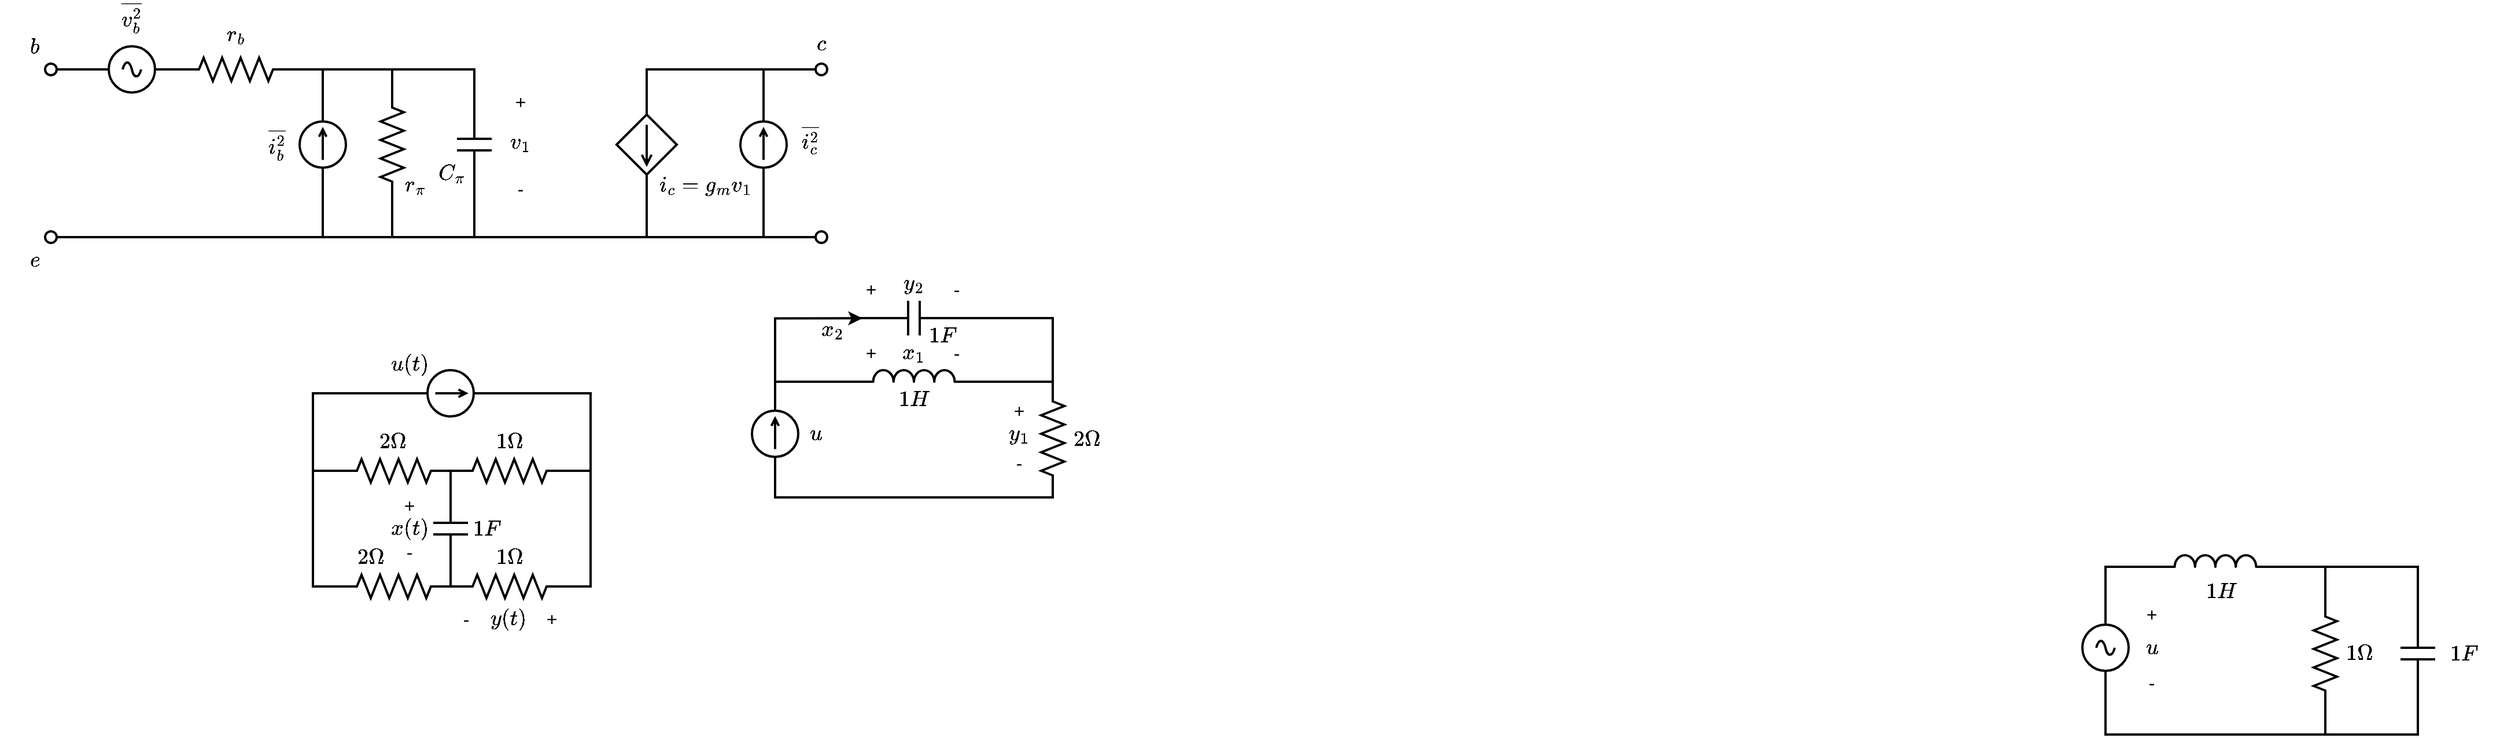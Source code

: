<mxfile version="24.7.17">
  <diagram name="Page-1" id="0w1mzpmu9eaHcm5onp4b">
    <mxGraphModel dx="740" dy="-730" grid="1" gridSize="10" guides="1" tooltips="1" connect="1" arrows="1" fold="1" page="1" pageScale="1" pageWidth="827" pageHeight="1169" math="1" shadow="0">
      <root>
        <mxCell id="0" />
        <mxCell id="1" parent="0" />
        <mxCell id="32kUZFHJpmoqQEF3fDb8-13" value="" style="pointerEvents=1;verticalLabelPosition=bottom;shadow=0;dashed=0;align=center;html=1;verticalAlign=top;shape=mxgraph.electrical.resistors.resistor_2;rotation=90;strokeWidth=2;" parent="1" vertex="1">
          <mxGeometry x="2000" y="1955" width="100" height="20" as="geometry" />
        </mxCell>
        <mxCell id="32kUZFHJpmoqQEF3fDb8-14" value="$$1F$$" style="text;html=1;align=center;verticalAlign=middle;whiteSpace=wrap;rounded=0;fontSize=16;" parent="1" vertex="1">
          <mxGeometry x="2140" y="1950" width="60" height="30" as="geometry" />
        </mxCell>
        <mxCell id="32kUZFHJpmoqQEF3fDb8-15" value="" style="pointerEvents=1;verticalLabelPosition=bottom;shadow=0;dashed=0;align=center;html=1;verticalAlign=top;shape=mxgraph.electrical.signal_sources.source;aspect=fixed;points=[[0.5,0,0],[1,0.5,0],[0.5,1,0],[0,0.5,0]];elSignalType=ac;strokeWidth=2;" parent="1" vertex="1">
          <mxGeometry x="1840" y="1940" width="40" height="40" as="geometry" />
        </mxCell>
        <mxCell id="32kUZFHJpmoqQEF3fDb8-16" value="" style="pointerEvents=1;verticalLabelPosition=bottom;shadow=0;dashed=0;align=center;html=1;verticalAlign=top;shape=mxgraph.electrical.inductors.inductor_3;strokeWidth=2;rotation=0;" parent="1" vertex="1">
          <mxGeometry x="1900" y="1880" width="110" height="10" as="geometry" />
        </mxCell>
        <mxCell id="32kUZFHJpmoqQEF3fDb8-17" value="" style="pointerEvents=1;verticalLabelPosition=bottom;shadow=0;dashed=0;align=center;html=1;verticalAlign=top;shape=mxgraph.electrical.capacitors.capacitor_1;rotation=90;strokeWidth=2;" parent="1" vertex="1">
          <mxGeometry x="2080" y="1950" width="100" height="30" as="geometry" />
        </mxCell>
        <mxCell id="32kUZFHJpmoqQEF3fDb8-18" style="edgeStyle=orthogonalEdgeStyle;rounded=0;orthogonalLoop=1;jettySize=auto;html=1;exitX=0.5;exitY=0;exitDx=0;exitDy=0;exitPerimeter=0;entryX=0;entryY=1;entryDx=0;entryDy=0;entryPerimeter=0;strokeWidth=2;endArrow=none;endFill=0;" parent="1" source="32kUZFHJpmoqQEF3fDb8-15" target="32kUZFHJpmoqQEF3fDb8-16" edge="1">
          <mxGeometry relative="1" as="geometry">
            <Array as="points">
              <mxPoint x="1860" y="1890" />
            </Array>
          </mxGeometry>
        </mxCell>
        <mxCell id="32kUZFHJpmoqQEF3fDb8-19" style="edgeStyle=orthogonalEdgeStyle;rounded=0;orthogonalLoop=1;jettySize=auto;html=1;exitX=1;exitY=1;exitDx=0;exitDy=0;exitPerimeter=0;entryX=0;entryY=0.5;entryDx=0;entryDy=0;entryPerimeter=0;strokeWidth=2;endArrow=none;endFill=0;" parent="1" source="32kUZFHJpmoqQEF3fDb8-16" target="32kUZFHJpmoqQEF3fDb8-13" edge="1">
          <mxGeometry relative="1" as="geometry">
            <Array as="points">
              <mxPoint x="2050" y="1890" />
            </Array>
          </mxGeometry>
        </mxCell>
        <mxCell id="32kUZFHJpmoqQEF3fDb8-20" style="edgeStyle=orthogonalEdgeStyle;rounded=0;orthogonalLoop=1;jettySize=auto;html=1;exitX=1;exitY=1;exitDx=0;exitDy=0;exitPerimeter=0;entryX=0;entryY=0.5;entryDx=0;entryDy=0;entryPerimeter=0;strokeWidth=2;endArrow=none;endFill=0;" parent="1" source="32kUZFHJpmoqQEF3fDb8-16" target="32kUZFHJpmoqQEF3fDb8-17" edge="1">
          <mxGeometry relative="1" as="geometry">
            <Array as="points">
              <mxPoint x="2130" y="1890" />
            </Array>
          </mxGeometry>
        </mxCell>
        <mxCell id="32kUZFHJpmoqQEF3fDb8-21" style="edgeStyle=orthogonalEdgeStyle;rounded=0;orthogonalLoop=1;jettySize=auto;html=1;exitX=0.5;exitY=1;exitDx=0;exitDy=0;exitPerimeter=0;entryX=1;entryY=0.5;entryDx=0;entryDy=0;entryPerimeter=0;strokeWidth=2;endArrow=none;endFill=0;" parent="1" source="32kUZFHJpmoqQEF3fDb8-15" target="32kUZFHJpmoqQEF3fDb8-13" edge="1">
          <mxGeometry relative="1" as="geometry" />
        </mxCell>
        <mxCell id="32kUZFHJpmoqQEF3fDb8-22" style="edgeStyle=orthogonalEdgeStyle;rounded=0;orthogonalLoop=1;jettySize=auto;html=1;exitX=0.5;exitY=1;exitDx=0;exitDy=0;exitPerimeter=0;entryX=1;entryY=0.5;entryDx=0;entryDy=0;entryPerimeter=0;strokeWidth=2;endArrow=none;endFill=0;" parent="1" source="32kUZFHJpmoqQEF3fDb8-15" target="32kUZFHJpmoqQEF3fDb8-17" edge="1">
          <mxGeometry relative="1" as="geometry" />
        </mxCell>
        <mxCell id="32kUZFHJpmoqQEF3fDb8-23" value="$$1\Omega$$" style="text;html=1;align=center;verticalAlign=middle;whiteSpace=wrap;rounded=0;fontSize=16;" parent="1" vertex="1">
          <mxGeometry x="2050" y="1950" width="60" height="30" as="geometry" />
        </mxCell>
        <mxCell id="32kUZFHJpmoqQEF3fDb8-24" value="$$1H$$" style="text;html=1;align=center;verticalAlign=middle;whiteSpace=wrap;rounded=0;fontSize=16;" parent="1" vertex="1">
          <mxGeometry x="1930" y="1896" width="60" height="30" as="geometry" />
        </mxCell>
        <mxCell id="32kUZFHJpmoqQEF3fDb8-25" value="$$u$$" style="text;html=1;align=center;verticalAlign=middle;whiteSpace=wrap;rounded=0;fontSize=16;" parent="1" vertex="1">
          <mxGeometry x="1870" y="1945" width="60" height="30" as="geometry" />
        </mxCell>
        <mxCell id="32kUZFHJpmoqQEF3fDb8-26" value="+" style="text;html=1;align=center;verticalAlign=middle;whiteSpace=wrap;rounded=0;fontSize=16;" parent="1" vertex="1">
          <mxGeometry x="1893" y="1926" width="14" height="10" as="geometry" />
        </mxCell>
        <mxCell id="32kUZFHJpmoqQEF3fDb8-27" value="-" style="text;html=1;align=center;verticalAlign=middle;whiteSpace=wrap;rounded=0;fontSize=16;" parent="1" vertex="1">
          <mxGeometry x="1893" y="1985" width="14" height="10" as="geometry" />
        </mxCell>
        <mxCell id="8IhoKyWCHWBWaT3CL7iz-1" value="" style="pointerEvents=1;verticalLabelPosition=bottom;shadow=0;dashed=0;align=center;html=1;verticalAlign=top;shape=mxgraph.electrical.resistors.resistor_2;rotation=0;strokeWidth=2;" vertex="1" parent="1">
          <mxGeometry x="194" y="1450" width="100" height="20" as="geometry" />
        </mxCell>
        <mxCell id="8IhoKyWCHWBWaT3CL7iz-2" style="edgeStyle=orthogonalEdgeStyle;rounded=0;orthogonalLoop=1;jettySize=auto;html=1;exitX=0.5;exitY=1;exitDx=0;exitDy=0;exitPerimeter=0;entryX=1;entryY=0.5;entryDx=0;entryDy=0;strokeWidth=2;endArrow=none;endFill=0;" edge="1" parent="1" source="8IhoKyWCHWBWaT3CL7iz-3" target="8IhoKyWCHWBWaT3CL7iz-20">
          <mxGeometry relative="1" as="geometry" />
        </mxCell>
        <mxCell id="8IhoKyWCHWBWaT3CL7iz-3" value="" style="pointerEvents=1;verticalLabelPosition=bottom;shadow=0;dashed=0;align=center;html=1;verticalAlign=top;shape=mxgraph.electrical.signal_sources.source;aspect=fixed;points=[[0.5,0,0],[1,0.5,0],[0.5,1,0],[0,0.5,0]];elSignalType=dc2;elSourceType=dependent;strokeWidth=2;" vertex="1" parent="1">
          <mxGeometry x="573" y="1499" width="52" height="52" as="geometry" />
        </mxCell>
        <mxCell id="8IhoKyWCHWBWaT3CL7iz-4" style="edgeStyle=orthogonalEdgeStyle;rounded=0;orthogonalLoop=1;jettySize=auto;html=1;exitX=1;exitY=0.5;exitDx=0;exitDy=0;exitPerimeter=0;entryX=1;entryY=0.5;entryDx=0;entryDy=0;strokeWidth=2;endArrow=none;endFill=0;" edge="1" parent="1" source="8IhoKyWCHWBWaT3CL7iz-5" target="8IhoKyWCHWBWaT3CL7iz-20">
          <mxGeometry relative="1" as="geometry" />
        </mxCell>
        <mxCell id="8IhoKyWCHWBWaT3CL7iz-5" value="" style="pointerEvents=1;verticalLabelPosition=bottom;shadow=0;dashed=0;align=center;html=1;verticalAlign=top;shape=mxgraph.electrical.resistors.resistor_2;rotation=90;strokeWidth=2;" vertex="1" parent="1">
          <mxGeometry x="329" y="1515" width="100" height="20" as="geometry" />
        </mxCell>
        <mxCell id="8IhoKyWCHWBWaT3CL7iz-6" style="edgeStyle=orthogonalEdgeStyle;rounded=0;orthogonalLoop=1;jettySize=auto;html=1;exitX=0;exitY=0.5;exitDx=0;exitDy=0;exitPerimeter=0;endArrow=none;endFill=0;strokeWidth=2;" edge="1" parent="1" source="8IhoKyWCHWBWaT3CL7iz-8">
          <mxGeometry relative="1" as="geometry">
            <mxPoint x="380" y="1459.997" as="targetPoint" />
            <mxPoint x="410" y="1474.83" as="sourcePoint" />
            <Array as="points">
              <mxPoint x="450" y="1460" />
            </Array>
          </mxGeometry>
        </mxCell>
        <mxCell id="8IhoKyWCHWBWaT3CL7iz-7" style="edgeStyle=orthogonalEdgeStyle;rounded=0;orthogonalLoop=1;jettySize=auto;html=1;exitX=1;exitY=0.5;exitDx=0;exitDy=0;exitPerimeter=0;entryX=1;entryY=0.5;entryDx=0;entryDy=0;strokeWidth=2;endArrow=none;endFill=0;" edge="1" parent="1" source="8IhoKyWCHWBWaT3CL7iz-8" target="8IhoKyWCHWBWaT3CL7iz-20">
          <mxGeometry relative="1" as="geometry">
            <mxPoint x="140" y="1570" as="targetPoint" />
          </mxGeometry>
        </mxCell>
        <mxCell id="8IhoKyWCHWBWaT3CL7iz-8" value="" style="pointerEvents=1;verticalLabelPosition=bottom;shadow=0;dashed=0;align=center;html=1;verticalAlign=top;shape=mxgraph.electrical.capacitors.capacitor_1;strokeWidth=2;rotation=90;" vertex="1" parent="1">
          <mxGeometry x="400" y="1510" width="100" height="30" as="geometry" />
        </mxCell>
        <mxCell id="8IhoKyWCHWBWaT3CL7iz-9" style="edgeStyle=orthogonalEdgeStyle;rounded=0;orthogonalLoop=1;jettySize=auto;html=1;exitX=0;exitY=0.5;exitDx=0;exitDy=0;exitPerimeter=0;entryX=1;entryY=0.5;entryDx=0;entryDy=0;entryPerimeter=0;endArrow=none;endFill=0;strokeWidth=2;" edge="1" parent="1" source="8IhoKyWCHWBWaT3CL7iz-5" target="8IhoKyWCHWBWaT3CL7iz-1">
          <mxGeometry relative="1" as="geometry">
            <Array as="points">
              <mxPoint x="379" y="1460" />
            </Array>
          </mxGeometry>
        </mxCell>
        <mxCell id="8IhoKyWCHWBWaT3CL7iz-10" style="edgeStyle=orthogonalEdgeStyle;rounded=0;orthogonalLoop=1;jettySize=auto;html=1;exitX=0;exitY=0.5;exitDx=0;exitDy=0;exitPerimeter=0;endArrow=none;endFill=0;strokeWidth=2;" edge="1" parent="1" source="8IhoKyWCHWBWaT3CL7iz-19">
          <mxGeometry relative="1" as="geometry">
            <mxPoint x="89" y="1459.793" as="targetPoint" />
          </mxGeometry>
        </mxCell>
        <mxCell id="8IhoKyWCHWBWaT3CL7iz-11" value="" style="pointerEvents=1;verticalLabelPosition=bottom;shadow=0;dashed=0;align=center;html=1;verticalAlign=top;shape=mxgraph.electrical.signal_sources.source;aspect=fixed;points=[[0.5,0,0],[1,0.5,0],[0.5,1,0],[0,0.5,0]];elSignalType=ac;strokeWidth=2;" vertex="1" parent="1">
          <mxGeometry x="134" y="1440" width="40" height="40" as="geometry" />
        </mxCell>
        <mxCell id="8IhoKyWCHWBWaT3CL7iz-12" style="edgeStyle=orthogonalEdgeStyle;rounded=0;orthogonalLoop=1;jettySize=auto;html=1;exitX=0;exitY=0.5;exitDx=0;exitDy=0;exitPerimeter=0;entryX=1;entryY=0.5;entryDx=0;entryDy=0;entryPerimeter=0;strokeWidth=2;endArrow=none;endFill=0;" edge="1" parent="1" source="8IhoKyWCHWBWaT3CL7iz-1" target="8IhoKyWCHWBWaT3CL7iz-11">
          <mxGeometry relative="1" as="geometry" />
        </mxCell>
        <mxCell id="8IhoKyWCHWBWaT3CL7iz-13" style="edgeStyle=orthogonalEdgeStyle;rounded=0;orthogonalLoop=1;jettySize=auto;html=1;exitX=0;exitY=0.5;exitDx=0;exitDy=0;exitPerimeter=0;entryX=1;entryY=0.5;entryDx=0;entryDy=0;endArrow=none;endFill=0;strokeWidth=2;" edge="1" parent="1" source="8IhoKyWCHWBWaT3CL7iz-14" target="8IhoKyWCHWBWaT3CL7iz-20">
          <mxGeometry relative="1" as="geometry" />
        </mxCell>
        <mxCell id="8IhoKyWCHWBWaT3CL7iz-14" value="" style="pointerEvents=1;verticalLabelPosition=bottom;shadow=0;dashed=0;align=center;html=1;verticalAlign=top;shape=mxgraph.electrical.signal_sources.source;aspect=fixed;points=[[0.5,0,0],[1,0.5,0],[0.5,1,0],[0,0.5,0]];elSignalType=dc1;rotation=-90;strokeWidth=2;" vertex="1" parent="1">
          <mxGeometry x="299" y="1505" width="40" height="40" as="geometry" />
        </mxCell>
        <mxCell id="8IhoKyWCHWBWaT3CL7iz-15" style="edgeStyle=orthogonalEdgeStyle;rounded=0;orthogonalLoop=1;jettySize=auto;html=1;exitX=0;exitY=0.5;exitDx=0;exitDy=0;exitPerimeter=0;entryX=1;entryY=0.5;entryDx=0;entryDy=0;strokeWidth=2;endArrow=none;endFill=0;" edge="1" parent="1" source="8IhoKyWCHWBWaT3CL7iz-16" target="8IhoKyWCHWBWaT3CL7iz-20">
          <mxGeometry relative="1" as="geometry" />
        </mxCell>
        <mxCell id="8IhoKyWCHWBWaT3CL7iz-16" value="" style="pointerEvents=1;verticalLabelPosition=bottom;shadow=0;dashed=0;align=center;html=1;verticalAlign=top;shape=mxgraph.electrical.signal_sources.source;aspect=fixed;points=[[0.5,0,0],[1,0.5,0],[0.5,1,0],[0,0.5,0]];elSignalType=dc1;rotation=-90;strokeWidth=2;" vertex="1" parent="1">
          <mxGeometry x="680" y="1505" width="40" height="40" as="geometry" />
        </mxCell>
        <mxCell id="8IhoKyWCHWBWaT3CL7iz-17" style="edgeStyle=orthogonalEdgeStyle;rounded=0;orthogonalLoop=1;jettySize=auto;html=1;exitX=1;exitY=0.5;exitDx=0;exitDy=0;exitPerimeter=0;entryX=1;entryY=0.5;entryDx=0;entryDy=0;entryPerimeter=0;strokeWidth=2;endArrow=none;endFill=0;" edge="1" parent="1" source="8IhoKyWCHWBWaT3CL7iz-14" target="8IhoKyWCHWBWaT3CL7iz-1">
          <mxGeometry relative="1" as="geometry">
            <Array as="points">
              <mxPoint x="319" y="1500" />
              <mxPoint x="319" y="1460" />
            </Array>
          </mxGeometry>
        </mxCell>
        <mxCell id="8IhoKyWCHWBWaT3CL7iz-18" value="" style="edgeStyle=orthogonalEdgeStyle;rounded=0;orthogonalLoop=1;jettySize=auto;html=1;exitX=0;exitY=0.5;exitDx=0;exitDy=0;exitPerimeter=0;endArrow=none;endFill=0;strokeWidth=2;" edge="1" parent="1" source="8IhoKyWCHWBWaT3CL7iz-11" target="8IhoKyWCHWBWaT3CL7iz-19">
          <mxGeometry relative="1" as="geometry">
            <mxPoint x="89" y="1459.793" as="targetPoint" />
            <mxPoint x="134" y="1460" as="sourcePoint" />
          </mxGeometry>
        </mxCell>
        <mxCell id="8IhoKyWCHWBWaT3CL7iz-19" value="" style="ellipse;whiteSpace=wrap;html=1;aspect=fixed;strokeWidth=2;" vertex="1" parent="1">
          <mxGeometry x="79" y="1455" width="10" height="10" as="geometry" />
        </mxCell>
        <mxCell id="8IhoKyWCHWBWaT3CL7iz-20" value="" style="ellipse;whiteSpace=wrap;html=1;aspect=fixed;strokeWidth=2;" vertex="1" parent="1">
          <mxGeometry x="79" y="1600" width="10" height="10" as="geometry" />
        </mxCell>
        <mxCell id="8IhoKyWCHWBWaT3CL7iz-21" style="edgeStyle=orthogonalEdgeStyle;rounded=0;orthogonalLoop=1;jettySize=auto;html=1;exitX=1;exitY=0.5;exitDx=0;exitDy=0;exitPerimeter=0;entryX=0.5;entryY=0;entryDx=0;entryDy=0;entryPerimeter=0;strokeWidth=2;endArrow=none;endFill=0;" edge="1" parent="1" source="8IhoKyWCHWBWaT3CL7iz-16" target="8IhoKyWCHWBWaT3CL7iz-3">
          <mxGeometry relative="1" as="geometry">
            <Array as="points">
              <mxPoint x="700" y="1460" />
              <mxPoint x="599" y="1460" />
            </Array>
          </mxGeometry>
        </mxCell>
        <mxCell id="8IhoKyWCHWBWaT3CL7iz-22" value="$$r_b$$" style="text;html=1;align=center;verticalAlign=middle;whiteSpace=wrap;rounded=0;fontSize=16;" vertex="1" parent="1">
          <mxGeometry x="214" y="1415" width="60" height="30" as="geometry" />
        </mxCell>
        <mxCell id="8IhoKyWCHWBWaT3CL7iz-23" value="$$r_\pi$$" style="text;html=1;align=center;verticalAlign=middle;whiteSpace=wrap;rounded=0;fontSize=16;" vertex="1" parent="1">
          <mxGeometry x="369" y="1545" width="60" height="30" as="geometry" />
        </mxCell>
        <mxCell id="8IhoKyWCHWBWaT3CL7iz-24" value="$$C_\pi$$" style="text;html=1;align=center;verticalAlign=middle;whiteSpace=wrap;rounded=0;fontSize=16;" vertex="1" parent="1">
          <mxGeometry x="400" y="1535" width="60" height="30" as="geometry" />
        </mxCell>
        <mxCell id="8IhoKyWCHWBWaT3CL7iz-25" value="$$\overline{v_b^2}$$" style="text;html=1;align=center;verticalAlign=middle;whiteSpace=wrap;rounded=0;fontSize=16;" vertex="1" parent="1">
          <mxGeometry x="124" y="1400" width="60" height="30" as="geometry" />
        </mxCell>
        <mxCell id="8IhoKyWCHWBWaT3CL7iz-26" value="$$\overline{i_b^2}$$" style="text;html=1;align=center;verticalAlign=middle;whiteSpace=wrap;rounded=0;fontSize=16;" vertex="1" parent="1">
          <mxGeometry x="249" y="1510" width="60" height="30" as="geometry" />
        </mxCell>
        <mxCell id="8IhoKyWCHWBWaT3CL7iz-27" value="$$\overline{i_c^2}$$" style="text;html=1;align=center;verticalAlign=middle;whiteSpace=wrap;rounded=0;fontSize=16;" vertex="1" parent="1">
          <mxGeometry x="710" y="1505" width="60" height="30" as="geometry" />
        </mxCell>
        <mxCell id="8IhoKyWCHWBWaT3CL7iz-28" value="$$i_c=g_mv_1$$" style="text;html=1;align=center;verticalAlign=middle;whiteSpace=wrap;rounded=0;fontSize=16;" vertex="1" parent="1">
          <mxGeometry x="620" y="1545" width="60" height="30" as="geometry" />
        </mxCell>
        <mxCell id="8IhoKyWCHWBWaT3CL7iz-29" value="$$v_1$$" style="text;html=1;align=center;verticalAlign=middle;whiteSpace=wrap;rounded=0;fontSize=16;" vertex="1" parent="1">
          <mxGeometry x="460" y="1507.5" width="60" height="30" as="geometry" />
        </mxCell>
        <mxCell id="8IhoKyWCHWBWaT3CL7iz-30" value="+" style="text;html=1;align=center;verticalAlign=middle;whiteSpace=wrap;rounded=0;fontSize=16;" vertex="1" parent="1">
          <mxGeometry x="460" y="1472.5" width="60" height="30" as="geometry" />
        </mxCell>
        <mxCell id="8IhoKyWCHWBWaT3CL7iz-31" value="-" style="text;html=1;align=center;verticalAlign=middle;whiteSpace=wrap;rounded=0;fontSize=16;" vertex="1" parent="1">
          <mxGeometry x="460" y="1547.5" width="60" height="30" as="geometry" />
        </mxCell>
        <mxCell id="8IhoKyWCHWBWaT3CL7iz-32" value="$$b$$" style="text;html=1;align=center;verticalAlign=middle;whiteSpace=wrap;rounded=0;fontSize=16;" vertex="1" parent="1">
          <mxGeometry x="40" y="1425" width="60" height="30" as="geometry" />
        </mxCell>
        <mxCell id="8IhoKyWCHWBWaT3CL7iz-33" value="$$e$$" style="text;html=1;align=center;verticalAlign=middle;whiteSpace=wrap;rounded=0;fontSize=16;" vertex="1" parent="1">
          <mxGeometry x="40" y="1610" width="60" height="30" as="geometry" />
        </mxCell>
        <mxCell id="8IhoKyWCHWBWaT3CL7iz-34" value="$$c$$" style="text;html=1;align=center;verticalAlign=middle;whiteSpace=wrap;rounded=0;fontSize=16;" vertex="1" parent="1">
          <mxGeometry x="720" y="1422.5" width="60" height="30" as="geometry" />
        </mxCell>
        <mxCell id="8IhoKyWCHWBWaT3CL7iz-35" value="" style="ellipse;whiteSpace=wrap;html=1;aspect=fixed;strokeWidth=2;" vertex="1" parent="1">
          <mxGeometry x="745" y="1455" width="10" height="10" as="geometry" />
        </mxCell>
        <mxCell id="8IhoKyWCHWBWaT3CL7iz-36" style="edgeStyle=orthogonalEdgeStyle;rounded=0;orthogonalLoop=1;jettySize=auto;html=1;exitX=0;exitY=0.5;exitDx=0;exitDy=0;entryX=0.5;entryY=0;entryDx=0;entryDy=0;entryPerimeter=0;endArrow=none;endFill=0;strokeWidth=2;" edge="1" parent="1" source="8IhoKyWCHWBWaT3CL7iz-35" target="8IhoKyWCHWBWaT3CL7iz-3">
          <mxGeometry relative="1" as="geometry" />
        </mxCell>
        <mxCell id="8IhoKyWCHWBWaT3CL7iz-37" style="edgeStyle=orthogonalEdgeStyle;rounded=0;orthogonalLoop=1;jettySize=auto;html=1;exitX=0;exitY=0.5;exitDx=0;exitDy=0;strokeWidth=2;endArrow=none;endFill=0;" edge="1" parent="1" source="8IhoKyWCHWBWaT3CL7iz-38">
          <mxGeometry relative="1" as="geometry">
            <mxPoint x="700" y="1605" as="targetPoint" />
            <Array as="points">
              <mxPoint x="723" y="1605" />
            </Array>
          </mxGeometry>
        </mxCell>
        <mxCell id="8IhoKyWCHWBWaT3CL7iz-38" value="" style="ellipse;whiteSpace=wrap;html=1;aspect=fixed;strokeWidth=2;" vertex="1" parent="1">
          <mxGeometry x="745" y="1600" width="10" height="10" as="geometry" />
        </mxCell>
        <mxCell id="8IhoKyWCHWBWaT3CL7iz-50" value="" style="group;rotation=90;" vertex="1" connectable="0" parent="1">
          <mxGeometry x="323.5" y="1710" width="213" height="200" as="geometry" />
        </mxCell>
        <mxCell id="8IhoKyWCHWBWaT3CL7iz-39" value="" style="pointerEvents=1;verticalLabelPosition=bottom;shadow=0;dashed=0;align=center;html=1;verticalAlign=top;shape=mxgraph.electrical.signal_sources.source;aspect=fixed;points=[[0.5,0,0],[1,0.5,0],[0.5,1,0],[0,0.5,0]];elSignalType=dc1;rotation=0;strokeWidth=2;" vertex="1" parent="8IhoKyWCHWBWaT3CL7iz-50">
          <mxGeometry x="86" y="10" width="40" height="40" as="geometry" />
        </mxCell>
        <mxCell id="8IhoKyWCHWBWaT3CL7iz-40" value="" style="pointerEvents=1;verticalLabelPosition=bottom;shadow=0;dashed=0;align=center;html=1;verticalAlign=top;shape=mxgraph.electrical.resistors.resistor_2;rotation=180;strokeWidth=2;" vertex="1" parent="8IhoKyWCHWBWaT3CL7iz-50">
          <mxGeometry x="107" y="87" width="100" height="20" as="geometry" />
        </mxCell>
        <mxCell id="8IhoKyWCHWBWaT3CL7iz-41" value="" style="pointerEvents=1;verticalLabelPosition=bottom;shadow=0;dashed=0;align=center;html=1;verticalAlign=top;shape=mxgraph.electrical.capacitors.capacitor_1;strokeWidth=2;rotation=-90;" vertex="1" parent="8IhoKyWCHWBWaT3CL7iz-50">
          <mxGeometry x="56" y="132" width="100" height="30" as="geometry" />
        </mxCell>
        <mxCell id="8IhoKyWCHWBWaT3CL7iz-42" value="" style="pointerEvents=1;verticalLabelPosition=bottom;shadow=0;dashed=0;align=center;html=1;verticalAlign=top;shape=mxgraph.electrical.resistors.resistor_2;rotation=180;strokeWidth=2;" vertex="1" parent="8IhoKyWCHWBWaT3CL7iz-50">
          <mxGeometry x="107" y="187" width="100" height="20" as="geometry" />
        </mxCell>
        <mxCell id="8IhoKyWCHWBWaT3CL7iz-43" value="" style="pointerEvents=1;verticalLabelPosition=bottom;shadow=0;dashed=0;align=center;html=1;verticalAlign=top;shape=mxgraph.electrical.resistors.resistor_2;rotation=180;strokeWidth=2;" vertex="1" parent="8IhoKyWCHWBWaT3CL7iz-50">
          <mxGeometry x="7" y="87" width="100" height="20" as="geometry" />
        </mxCell>
        <mxCell id="8IhoKyWCHWBWaT3CL7iz-44" value="" style="pointerEvents=1;verticalLabelPosition=bottom;shadow=0;dashed=0;align=center;html=1;verticalAlign=top;shape=mxgraph.electrical.resistors.resistor_2;rotation=180;strokeWidth=2;" vertex="1" parent="8IhoKyWCHWBWaT3CL7iz-50">
          <mxGeometry x="7" y="187" width="100" height="20" as="geometry" />
        </mxCell>
        <mxCell id="8IhoKyWCHWBWaT3CL7iz-45" style="edgeStyle=orthogonalEdgeStyle;rounded=0;orthogonalLoop=1;jettySize=auto;html=1;exitX=1;exitY=0.5;exitDx=0;exitDy=0;exitPerimeter=0;entryX=0;entryY=0.5;entryDx=0;entryDy=0;entryPerimeter=0;strokeWidth=2;endArrow=none;endFill=0;" edge="1" parent="8IhoKyWCHWBWaT3CL7iz-50" source="8IhoKyWCHWBWaT3CL7iz-39" target="8IhoKyWCHWBWaT3CL7iz-40">
          <mxGeometry relative="1" as="geometry" />
        </mxCell>
        <mxCell id="8IhoKyWCHWBWaT3CL7iz-46" style="edgeStyle=orthogonalEdgeStyle;rounded=0;orthogonalLoop=1;jettySize=auto;html=1;exitX=1;exitY=0.5;exitDx=0;exitDy=0;exitPerimeter=0;entryX=0;entryY=0.5;entryDx=0;entryDy=0;entryPerimeter=0;strokeWidth=2;endArrow=none;endFill=0;" edge="1" parent="8IhoKyWCHWBWaT3CL7iz-50" source="8IhoKyWCHWBWaT3CL7iz-39" target="8IhoKyWCHWBWaT3CL7iz-42">
          <mxGeometry relative="1" as="geometry" />
        </mxCell>
        <mxCell id="8IhoKyWCHWBWaT3CL7iz-47" style="edgeStyle=orthogonalEdgeStyle;rounded=0;orthogonalLoop=1;jettySize=auto;html=1;exitX=0;exitY=0.5;exitDx=0;exitDy=0;exitPerimeter=0;entryX=1;entryY=0.5;entryDx=0;entryDy=0;entryPerimeter=0;strokeWidth=2;endArrow=none;endFill=0;" edge="1" parent="8IhoKyWCHWBWaT3CL7iz-50" source="8IhoKyWCHWBWaT3CL7iz-39" target="8IhoKyWCHWBWaT3CL7iz-43">
          <mxGeometry relative="1" as="geometry" />
        </mxCell>
        <mxCell id="8IhoKyWCHWBWaT3CL7iz-48" style="edgeStyle=orthogonalEdgeStyle;rounded=0;orthogonalLoop=1;jettySize=auto;html=1;exitX=0;exitY=0.5;exitDx=0;exitDy=0;exitPerimeter=0;entryX=1;entryY=0.5;entryDx=0;entryDy=0;entryPerimeter=0;strokeWidth=2;endArrow=none;endFill=0;" edge="1" parent="8IhoKyWCHWBWaT3CL7iz-50" source="8IhoKyWCHWBWaT3CL7iz-39" target="8IhoKyWCHWBWaT3CL7iz-44">
          <mxGeometry relative="1" as="geometry" />
        </mxCell>
        <mxCell id="8IhoKyWCHWBWaT3CL7iz-80" value="$$1\Omega$$" style="text;html=1;align=center;verticalAlign=middle;whiteSpace=wrap;rounded=0;fontSize=16;" vertex="1" parent="8IhoKyWCHWBWaT3CL7iz-50">
          <mxGeometry x="127" y="57" width="60" height="30" as="geometry" />
        </mxCell>
        <mxCell id="8IhoKyWCHWBWaT3CL7iz-81" value="$$1\Omega$$" style="text;html=1;align=center;verticalAlign=middle;whiteSpace=wrap;rounded=0;fontSize=16;" vertex="1" parent="8IhoKyWCHWBWaT3CL7iz-50">
          <mxGeometry x="127" y="157" width="60" height="30" as="geometry" />
        </mxCell>
        <mxCell id="8IhoKyWCHWBWaT3CL7iz-82" value="$$2\Omega$$" style="text;html=1;align=center;verticalAlign=middle;whiteSpace=wrap;rounded=0;fontSize=16;" vertex="1" parent="8IhoKyWCHWBWaT3CL7iz-50">
          <mxGeometry x="26" y="57" width="60" height="30" as="geometry" />
        </mxCell>
        <mxCell id="8IhoKyWCHWBWaT3CL7iz-97" value="$$2\Omega$$" style="text;html=1;align=center;verticalAlign=middle;whiteSpace=wrap;rounded=0;fontSize=16;" vertex="1" parent="8IhoKyWCHWBWaT3CL7iz-50">
          <mxGeometry x="7" y="157" width="60" height="30" as="geometry" />
        </mxCell>
        <mxCell id="8IhoKyWCHWBWaT3CL7iz-98" value="$$u(t)$$" style="text;html=1;align=center;verticalAlign=middle;whiteSpace=wrap;rounded=0;fontSize=16;" vertex="1" parent="8IhoKyWCHWBWaT3CL7iz-50">
          <mxGeometry x="40" y="-10" width="60" height="30" as="geometry" />
        </mxCell>
        <mxCell id="8IhoKyWCHWBWaT3CL7iz-103" value="$$x(t)$$" style="text;html=1;align=center;verticalAlign=middle;whiteSpace=wrap;rounded=0;fontSize=16;" vertex="1" parent="8IhoKyWCHWBWaT3CL7iz-50">
          <mxGeometry x="40" y="132" width="60" height="30" as="geometry" />
        </mxCell>
        <mxCell id="8IhoKyWCHWBWaT3CL7iz-104" value="+" style="text;html=1;align=center;verticalAlign=middle;whiteSpace=wrap;rounded=0;fontSize=16;" vertex="1" parent="8IhoKyWCHWBWaT3CL7iz-50">
          <mxGeometry x="63" y="122" width="14" height="10" as="geometry" />
        </mxCell>
        <mxCell id="8IhoKyWCHWBWaT3CL7iz-105" value="-" style="text;html=1;align=center;verticalAlign=middle;whiteSpace=wrap;rounded=0;fontSize=16;" vertex="1" parent="8IhoKyWCHWBWaT3CL7iz-50">
          <mxGeometry x="63" y="162" width="14" height="10" as="geometry" />
        </mxCell>
        <mxCell id="8IhoKyWCHWBWaT3CL7iz-106" value="$$1F$$" style="text;html=1;align=center;verticalAlign=middle;whiteSpace=wrap;rounded=0;fontSize=16;" vertex="1" parent="8IhoKyWCHWBWaT3CL7iz-50">
          <mxGeometry x="107" y="132" width="60" height="30" as="geometry" />
        </mxCell>
        <mxCell id="8IhoKyWCHWBWaT3CL7iz-99" value="$$y(t)$$" style="text;html=1;align=center;verticalAlign=middle;whiteSpace=wrap;rounded=0;fontSize=16;" vertex="1" parent="1">
          <mxGeometry x="450" y="1920" width="60" height="30" as="geometry" />
        </mxCell>
        <mxCell id="8IhoKyWCHWBWaT3CL7iz-100" value="+" style="text;html=1;align=center;verticalAlign=middle;whiteSpace=wrap;rounded=0;fontSize=16;" vertex="1" parent="1">
          <mxGeometry x="510" y="1930" width="14" height="10" as="geometry" />
        </mxCell>
        <mxCell id="8IhoKyWCHWBWaT3CL7iz-101" value="-" style="text;html=1;align=center;verticalAlign=middle;whiteSpace=wrap;rounded=0;fontSize=16;" vertex="1" parent="1">
          <mxGeometry x="436" y="1930" width="14" height="10" as="geometry" />
        </mxCell>
        <mxCell id="8IhoKyWCHWBWaT3CL7iz-107" value="" style="pointerEvents=1;verticalLabelPosition=bottom;shadow=0;dashed=0;align=center;html=1;verticalAlign=top;shape=mxgraph.electrical.signal_sources.source;aspect=fixed;points=[[0.5,0,0],[1,0.5,0],[0.5,1,0],[0,0.5,0]];elSignalType=dc1;rotation=-90;strokeWidth=2;" vertex="1" parent="1">
          <mxGeometry x="690" y="1755" width="40" height="40" as="geometry" />
        </mxCell>
        <mxCell id="8IhoKyWCHWBWaT3CL7iz-108" value="" style="pointerEvents=1;verticalLabelPosition=bottom;shadow=0;dashed=0;align=center;html=1;verticalAlign=top;shape=mxgraph.electrical.capacitors.capacitor_1;strokeWidth=2;rotation=0;" vertex="1" parent="1">
          <mxGeometry x="780" y="1660" width="100" height="30" as="geometry" />
        </mxCell>
        <mxCell id="8IhoKyWCHWBWaT3CL7iz-109" value="" style="pointerEvents=1;verticalLabelPosition=bottom;shadow=0;dashed=0;align=center;html=1;verticalAlign=top;shape=mxgraph.electrical.inductors.inductor_3;strokeWidth=2;rotation=0;" vertex="1" parent="1">
          <mxGeometry x="775" y="1720" width="110" height="10" as="geometry" />
        </mxCell>
        <mxCell id="8IhoKyWCHWBWaT3CL7iz-110" value="" style="pointerEvents=1;verticalLabelPosition=bottom;shadow=0;dashed=0;align=center;html=1;verticalAlign=top;shape=mxgraph.electrical.resistors.resistor_2;rotation=-90;strokeWidth=2;" vertex="1" parent="1">
          <mxGeometry x="900" y="1769" width="100" height="20" as="geometry" />
        </mxCell>
        <mxCell id="8IhoKyWCHWBWaT3CL7iz-111" style="edgeStyle=orthogonalEdgeStyle;rounded=0;orthogonalLoop=1;jettySize=auto;html=1;exitX=1;exitY=0.5;exitDx=0;exitDy=0;exitPerimeter=0;entryX=0;entryY=1;entryDx=0;entryDy=0;entryPerimeter=0;strokeWidth=2;endArrow=none;endFill=0;" edge="1" parent="1" source="8IhoKyWCHWBWaT3CL7iz-107" target="8IhoKyWCHWBWaT3CL7iz-109">
          <mxGeometry relative="1" as="geometry">
            <Array as="points">
              <mxPoint x="710" y="1730" />
            </Array>
          </mxGeometry>
        </mxCell>
        <mxCell id="8IhoKyWCHWBWaT3CL7iz-112" style="edgeStyle=orthogonalEdgeStyle;rounded=0;orthogonalLoop=1;jettySize=auto;html=1;exitX=1;exitY=0.5;exitDx=0;exitDy=0;exitPerimeter=0;entryX=0.054;entryY=0.506;entryDx=0;entryDy=0;entryPerimeter=0;strokeWidth=2;endArrow=classic;endFill=1;" edge="1" parent="1" source="8IhoKyWCHWBWaT3CL7iz-107" target="8IhoKyWCHWBWaT3CL7iz-108">
          <mxGeometry relative="1" as="geometry">
            <Array as="points">
              <mxPoint x="710" y="1675" />
            </Array>
          </mxGeometry>
        </mxCell>
        <mxCell id="8IhoKyWCHWBWaT3CL7iz-113" style="edgeStyle=orthogonalEdgeStyle;rounded=0;orthogonalLoop=1;jettySize=auto;html=1;exitX=1;exitY=1;exitDx=0;exitDy=0;exitPerimeter=0;entryX=1;entryY=0.5;entryDx=0;entryDy=0;entryPerimeter=0;strokeWidth=2;endArrow=none;endFill=0;" edge="1" parent="1" source="8IhoKyWCHWBWaT3CL7iz-109" target="8IhoKyWCHWBWaT3CL7iz-110">
          <mxGeometry relative="1" as="geometry">
            <Array as="points">
              <mxPoint x="950" y="1730" />
            </Array>
          </mxGeometry>
        </mxCell>
        <mxCell id="8IhoKyWCHWBWaT3CL7iz-115" style="edgeStyle=orthogonalEdgeStyle;rounded=0;orthogonalLoop=1;jettySize=auto;html=1;exitX=1;exitY=0.5;exitDx=0;exitDy=0;exitPerimeter=0;entryX=1;entryY=0.5;entryDx=0;entryDy=0;entryPerimeter=0;strokeWidth=2;endArrow=none;endFill=0;" edge="1" parent="1" source="8IhoKyWCHWBWaT3CL7iz-108" target="8IhoKyWCHWBWaT3CL7iz-110">
          <mxGeometry relative="1" as="geometry">
            <Array as="points">
              <mxPoint x="950" y="1675" />
            </Array>
          </mxGeometry>
        </mxCell>
        <mxCell id="8IhoKyWCHWBWaT3CL7iz-116" style="edgeStyle=orthogonalEdgeStyle;rounded=0;orthogonalLoop=1;jettySize=auto;html=1;exitX=0;exitY=0.5;exitDx=0;exitDy=0;exitPerimeter=0;entryX=0;entryY=0.5;entryDx=0;entryDy=0;entryPerimeter=0;strokeWidth=2;endArrow=none;endFill=0;" edge="1" parent="1" source="8IhoKyWCHWBWaT3CL7iz-107" target="8IhoKyWCHWBWaT3CL7iz-110">
          <mxGeometry relative="1" as="geometry">
            <Array as="points">
              <mxPoint x="710" y="1830" />
              <mxPoint x="950" y="1830" />
            </Array>
          </mxGeometry>
        </mxCell>
        <mxCell id="8IhoKyWCHWBWaT3CL7iz-117" value="$$1F$$" style="text;html=1;align=center;verticalAlign=middle;whiteSpace=wrap;rounded=0;fontSize=16;" vertex="1" parent="1">
          <mxGeometry x="830" y="1680" width="50" height="20" as="geometry" />
        </mxCell>
        <mxCell id="8IhoKyWCHWBWaT3CL7iz-118" value="$$1H$$" style="text;html=1;align=center;verticalAlign=middle;whiteSpace=wrap;rounded=0;fontSize=16;" vertex="1" parent="1">
          <mxGeometry x="800" y="1730" width="60" height="30" as="geometry" />
        </mxCell>
        <mxCell id="8IhoKyWCHWBWaT3CL7iz-120" value="$$2\Omega$$" style="text;html=1;align=center;verticalAlign=middle;whiteSpace=wrap;rounded=0;fontSize=16;" vertex="1" parent="1">
          <mxGeometry x="965" y="1765" width="29" height="30" as="geometry" />
        </mxCell>
        <mxCell id="8IhoKyWCHWBWaT3CL7iz-121" value="$$x_1$$" style="text;html=1;align=center;verticalAlign=middle;whiteSpace=wrap;rounded=0;fontSize=16;" vertex="1" parent="1">
          <mxGeometry x="800" y="1700" width="60" height="10" as="geometry" />
        </mxCell>
        <mxCell id="8IhoKyWCHWBWaT3CL7iz-122" value="+" style="text;html=1;align=center;verticalAlign=middle;whiteSpace=wrap;rounded=0;fontSize=16;" vertex="1" parent="1">
          <mxGeometry x="786" y="1700" width="14" height="10" as="geometry" />
        </mxCell>
        <mxCell id="8IhoKyWCHWBWaT3CL7iz-123" value="-" style="text;html=1;align=center;verticalAlign=middle;whiteSpace=wrap;rounded=0;fontSize=16;" vertex="1" parent="1">
          <mxGeometry x="860" y="1700" width="14" height="10" as="geometry" />
        </mxCell>
        <mxCell id="8IhoKyWCHWBWaT3CL7iz-126" value="$$x_2$$" style="text;html=1;align=center;verticalAlign=middle;whiteSpace=wrap;rounded=0;fontSize=16;" vertex="1" parent="1">
          <mxGeometry x="730" y="1680" width="60" height="10" as="geometry" />
        </mxCell>
        <mxCell id="8IhoKyWCHWBWaT3CL7iz-127" value="$$y_1$$" style="text;html=1;align=center;verticalAlign=middle;whiteSpace=wrap;rounded=0;fontSize=16;" vertex="1" parent="1">
          <mxGeometry x="891" y="1760" width="60" height="30" as="geometry" />
        </mxCell>
        <mxCell id="8IhoKyWCHWBWaT3CL7iz-128" value="+" style="text;html=1;align=center;verticalAlign=middle;whiteSpace=wrap;rounded=0;fontSize=16;" vertex="1" parent="1">
          <mxGeometry x="914" y="1750" width="14" height="10" as="geometry" />
        </mxCell>
        <mxCell id="8IhoKyWCHWBWaT3CL7iz-129" value="-" style="text;html=1;align=center;verticalAlign=middle;whiteSpace=wrap;rounded=0;fontSize=16;" vertex="1" parent="1">
          <mxGeometry x="914" y="1795" width="14" height="10" as="geometry" />
        </mxCell>
        <mxCell id="8IhoKyWCHWBWaT3CL7iz-130" value="$$y_2$$" style="text;html=1;align=center;verticalAlign=middle;whiteSpace=wrap;rounded=0;fontSize=16;" vertex="1" parent="1">
          <mxGeometry x="800" y="1640" width="60" height="10" as="geometry" />
        </mxCell>
        <mxCell id="8IhoKyWCHWBWaT3CL7iz-131" value="+" style="text;html=1;align=center;verticalAlign=middle;whiteSpace=wrap;rounded=0;fontSize=16;" vertex="1" parent="1">
          <mxGeometry x="786" y="1645" width="14" height="10" as="geometry" />
        </mxCell>
        <mxCell id="8IhoKyWCHWBWaT3CL7iz-132" value="-" style="text;html=1;align=center;verticalAlign=middle;whiteSpace=wrap;rounded=0;fontSize=16;" vertex="1" parent="1">
          <mxGeometry x="860" y="1645" width="14" height="10" as="geometry" />
        </mxCell>
        <mxCell id="8IhoKyWCHWBWaT3CL7iz-133" value="$$u$$" style="text;html=1;align=center;verticalAlign=middle;whiteSpace=wrap;rounded=0;fontSize=16;" vertex="1" parent="1">
          <mxGeometry x="715" y="1760" width="60" height="30" as="geometry" />
        </mxCell>
      </root>
    </mxGraphModel>
  </diagram>
</mxfile>
